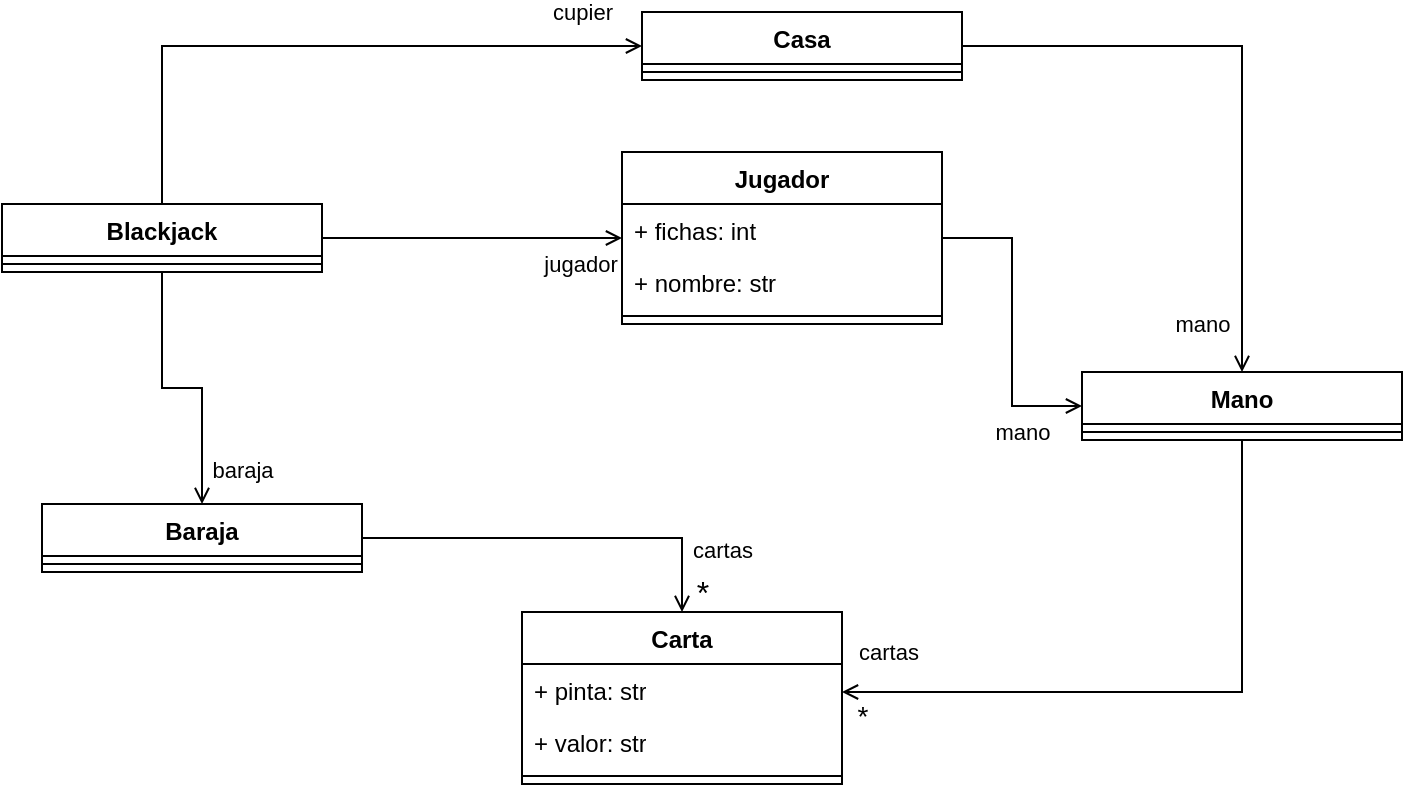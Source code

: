 <mxfile version="22.1.22" type="embed" pages="2">
  <diagram id="G9e4VyfhJ7oDufDzts8O" name="Modelo del mundo">
    <mxGraphModel dx="884" dy="763" grid="1" gridSize="10" guides="1" tooltips="1" connect="1" arrows="1" fold="1" page="1" pageScale="1" pageWidth="850" pageHeight="1100" math="0" shadow="0">
      <root>
        <mxCell id="0" />
        <mxCell id="1" parent="0" />
        <mxCell id="p_RQN7C77bRWD4TTh5ac-1" style="edgeStyle=orthogonalEdgeStyle;rounded=0;orthogonalLoop=1;jettySize=auto;html=1;endArrow=open;endFill=0;" parent="1" source="p_RQN7C77bRWD4TTh5ac-7" target="p_RQN7C77bRWD4TTh5ac-16" edge="1">
          <mxGeometry relative="1" as="geometry" />
        </mxCell>
        <mxCell id="p_RQN7C77bRWD4TTh5ac-2" value="jugador" style="edgeLabel;html=1;align=center;verticalAlign=middle;resizable=0;points=[];" parent="p_RQN7C77bRWD4TTh5ac-1" vertex="1" connectable="0">
          <mxGeometry x="0.717" y="-2" relative="1" as="geometry">
            <mxPoint y="11" as="offset" />
          </mxGeometry>
        </mxCell>
        <mxCell id="p_RQN7C77bRWD4TTh5ac-3" style="edgeStyle=orthogonalEdgeStyle;rounded=0;orthogonalLoop=1;jettySize=auto;html=1;entryX=0;entryY=0.5;entryDx=0;entryDy=0;endArrow=open;endFill=0;" parent="1" source="p_RQN7C77bRWD4TTh5ac-7" target="p_RQN7C77bRWD4TTh5ac-31" edge="1">
          <mxGeometry relative="1" as="geometry">
            <Array as="points">
              <mxPoint x="150" y="497" />
            </Array>
          </mxGeometry>
        </mxCell>
        <mxCell id="p_RQN7C77bRWD4TTh5ac-4" value="cupier" style="edgeLabel;html=1;align=center;verticalAlign=middle;resizable=0;points=[];" parent="p_RQN7C77bRWD4TTh5ac-3" vertex="1" connectable="0">
          <mxGeometry x="0.817" y="-1" relative="1" as="geometry">
            <mxPoint x="-1" y="-18" as="offset" />
          </mxGeometry>
        </mxCell>
        <mxCell id="p_RQN7C77bRWD4TTh5ac-5" style="edgeStyle=orthogonalEdgeStyle;rounded=0;orthogonalLoop=1;jettySize=auto;html=1;endArrow=open;endFill=0;" parent="1" source="p_RQN7C77bRWD4TTh5ac-7" target="p_RQN7C77bRWD4TTh5ac-12" edge="1">
          <mxGeometry relative="1" as="geometry" />
        </mxCell>
        <mxCell id="p_RQN7C77bRWD4TTh5ac-6" value="baraja" style="edgeLabel;html=1;align=center;verticalAlign=middle;resizable=0;points=[];" parent="p_RQN7C77bRWD4TTh5ac-5" vertex="1" connectable="0">
          <mxGeometry x="0.75" y="1" relative="1" as="geometry">
            <mxPoint x="19" as="offset" />
          </mxGeometry>
        </mxCell>
        <mxCell id="p_RQN7C77bRWD4TTh5ac-7" value="Blackjack" style="swimlane;fontStyle=1;align=center;verticalAlign=top;childLayout=stackLayout;horizontal=1;startSize=26;horizontalStack=0;resizeParent=1;resizeParentMax=0;resizeLast=0;collapsible=1;marginBottom=0;whiteSpace=wrap;html=1;" parent="1" vertex="1">
          <mxGeometry x="70" y="576" width="160" height="34" as="geometry" />
        </mxCell>
        <mxCell id="p_RQN7C77bRWD4TTh5ac-8" value="" style="line;strokeWidth=1;fillColor=none;align=left;verticalAlign=middle;spacingTop=-1;spacingLeft=3;spacingRight=3;rotatable=0;labelPosition=right;points=[];portConstraint=eastwest;strokeColor=inherit;" parent="p_RQN7C77bRWD4TTh5ac-7" vertex="1">
          <mxGeometry y="26" width="160" height="8" as="geometry" />
        </mxCell>
        <mxCell id="p_RQN7C77bRWD4TTh5ac-9" style="edgeStyle=orthogonalEdgeStyle;rounded=0;orthogonalLoop=1;jettySize=auto;html=1;endArrow=open;endFill=0;" parent="1" source="p_RQN7C77bRWD4TTh5ac-12" target="p_RQN7C77bRWD4TTh5ac-20" edge="1">
          <mxGeometry relative="1" as="geometry" />
        </mxCell>
        <mxCell id="p_RQN7C77bRWD4TTh5ac-10" value="*" style="edgeLabel;html=1;align=center;verticalAlign=middle;resizable=0;points=[];fontSize=16;" parent="p_RQN7C77bRWD4TTh5ac-9" vertex="1" connectable="0">
          <mxGeometry x="0.706" y="1" relative="1" as="geometry">
            <mxPoint x="9" y="19" as="offset" />
          </mxGeometry>
        </mxCell>
        <mxCell id="p_RQN7C77bRWD4TTh5ac-11" value="cartas" style="edgeLabel;html=1;align=center;verticalAlign=middle;resizable=0;points=[];" parent="p_RQN7C77bRWD4TTh5ac-9" vertex="1" connectable="0">
          <mxGeometry x="0.685" relative="1" as="geometry">
            <mxPoint x="20" as="offset" />
          </mxGeometry>
        </mxCell>
        <mxCell id="p_RQN7C77bRWD4TTh5ac-12" value="Baraja" style="swimlane;fontStyle=1;align=center;verticalAlign=top;childLayout=stackLayout;horizontal=1;startSize=26;horizontalStack=0;resizeParent=1;resizeParentMax=0;resizeLast=0;collapsible=1;marginBottom=0;whiteSpace=wrap;html=1;" parent="1" vertex="1">
          <mxGeometry x="90" y="726" width="160" height="34" as="geometry" />
        </mxCell>
        <mxCell id="p_RQN7C77bRWD4TTh5ac-13" value="" style="line;strokeWidth=1;fillColor=none;align=left;verticalAlign=middle;spacingTop=-1;spacingLeft=3;spacingRight=3;rotatable=0;labelPosition=right;points=[];portConstraint=eastwest;strokeColor=inherit;" parent="p_RQN7C77bRWD4TTh5ac-12" vertex="1">
          <mxGeometry y="26" width="160" height="8" as="geometry" />
        </mxCell>
        <mxCell id="p_RQN7C77bRWD4TTh5ac-14" style="edgeStyle=orthogonalEdgeStyle;rounded=0;orthogonalLoop=1;jettySize=auto;html=1;entryX=0;entryY=0.5;entryDx=0;entryDy=0;endArrow=open;endFill=0;" parent="1" source="p_RQN7C77bRWD4TTh5ac-16" target="p_RQN7C77bRWD4TTh5ac-27" edge="1">
          <mxGeometry relative="1" as="geometry" />
        </mxCell>
        <mxCell id="p_RQN7C77bRWD4TTh5ac-15" value="mano" style="edgeLabel;html=1;align=center;verticalAlign=middle;resizable=0;points=[];" parent="p_RQN7C77bRWD4TTh5ac-14" vertex="1" connectable="0">
          <mxGeometry x="0.608" relative="1" as="geometry">
            <mxPoint y="13" as="offset" />
          </mxGeometry>
        </mxCell>
        <mxCell id="p_RQN7C77bRWD4TTh5ac-16" value="Jugador" style="swimlane;fontStyle=1;align=center;verticalAlign=top;childLayout=stackLayout;horizontal=1;startSize=26;horizontalStack=0;resizeParent=1;resizeParentMax=0;resizeLast=0;collapsible=1;marginBottom=0;whiteSpace=wrap;html=1;" parent="1" vertex="1">
          <mxGeometry x="380" y="550" width="160" height="86" as="geometry" />
        </mxCell>
        <mxCell id="p_RQN7C77bRWD4TTh5ac-17" value="+ fichas: int" style="text;strokeColor=none;fillColor=none;align=left;verticalAlign=top;spacingLeft=4;spacingRight=4;overflow=hidden;rotatable=0;points=[[0,0.5],[1,0.5]];portConstraint=eastwest;whiteSpace=wrap;html=1;" parent="p_RQN7C77bRWD4TTh5ac-16" vertex="1">
          <mxGeometry y="26" width="160" height="26" as="geometry" />
        </mxCell>
        <mxCell id="p_RQN7C77bRWD4TTh5ac-18" value="+ nombre: str" style="text;strokeColor=none;fillColor=none;align=left;verticalAlign=top;spacingLeft=4;spacingRight=4;overflow=hidden;rotatable=0;points=[[0,0.5],[1,0.5]];portConstraint=eastwest;whiteSpace=wrap;html=1;" parent="p_RQN7C77bRWD4TTh5ac-16" vertex="1">
          <mxGeometry y="52" width="160" height="26" as="geometry" />
        </mxCell>
        <mxCell id="p_RQN7C77bRWD4TTh5ac-19" value="" style="line;strokeWidth=1;fillColor=none;align=left;verticalAlign=middle;spacingTop=-1;spacingLeft=3;spacingRight=3;rotatable=0;labelPosition=right;points=[];portConstraint=eastwest;strokeColor=inherit;" parent="p_RQN7C77bRWD4TTh5ac-16" vertex="1">
          <mxGeometry y="78" width="160" height="8" as="geometry" />
        </mxCell>
        <mxCell id="p_RQN7C77bRWD4TTh5ac-20" value="Carta" style="swimlane;fontStyle=1;align=center;verticalAlign=top;childLayout=stackLayout;horizontal=1;startSize=26;horizontalStack=0;resizeParent=1;resizeParentMax=0;resizeLast=0;collapsible=1;marginBottom=0;whiteSpace=wrap;html=1;" parent="1" vertex="1">
          <mxGeometry x="330" y="780" width="160" height="86" as="geometry" />
        </mxCell>
        <mxCell id="p_RQN7C77bRWD4TTh5ac-21" value="+ pinta: str" style="text;strokeColor=none;fillColor=none;align=left;verticalAlign=top;spacingLeft=4;spacingRight=4;overflow=hidden;rotatable=0;points=[[0,0.5],[1,0.5]];portConstraint=eastwest;whiteSpace=wrap;html=1;" parent="p_RQN7C77bRWD4TTh5ac-20" vertex="1">
          <mxGeometry y="26" width="160" height="26" as="geometry" />
        </mxCell>
        <mxCell id="p_RQN7C77bRWD4TTh5ac-22" value="+ valor: str" style="text;strokeColor=none;fillColor=none;align=left;verticalAlign=top;spacingLeft=4;spacingRight=4;overflow=hidden;rotatable=0;points=[[0,0.5],[1,0.5]];portConstraint=eastwest;whiteSpace=wrap;html=1;" parent="p_RQN7C77bRWD4TTh5ac-20" vertex="1">
          <mxGeometry y="52" width="160" height="26" as="geometry" />
        </mxCell>
        <mxCell id="p_RQN7C77bRWD4TTh5ac-23" value="" style="line;strokeWidth=1;fillColor=none;align=left;verticalAlign=middle;spacingTop=-1;spacingLeft=3;spacingRight=3;rotatable=0;labelPosition=right;points=[];portConstraint=eastwest;strokeColor=inherit;" parent="p_RQN7C77bRWD4TTh5ac-20" vertex="1">
          <mxGeometry y="78" width="160" height="8" as="geometry" />
        </mxCell>
        <mxCell id="p_RQN7C77bRWD4TTh5ac-24" style="edgeStyle=orthogonalEdgeStyle;rounded=0;orthogonalLoop=1;jettySize=auto;html=1;endArrow=open;endFill=0;" parent="1" source="p_RQN7C77bRWD4TTh5ac-27" target="p_RQN7C77bRWD4TTh5ac-20" edge="1">
          <mxGeometry relative="1" as="geometry">
            <Array as="points">
              <mxPoint x="690" y="820" />
            </Array>
          </mxGeometry>
        </mxCell>
        <mxCell id="p_RQN7C77bRWD4TTh5ac-25" value="*" style="edgeLabel;html=1;align=center;verticalAlign=middle;resizable=0;points=[];fontSize=14;" parent="p_RQN7C77bRWD4TTh5ac-24" vertex="1" connectable="0">
          <mxGeometry x="0.878" y="1" relative="1" as="geometry">
            <mxPoint x="-10" y="11" as="offset" />
          </mxGeometry>
        </mxCell>
        <mxCell id="p_RQN7C77bRWD4TTh5ac-26" value="cartas" style="edgeLabel;html=1;align=center;verticalAlign=middle;resizable=0;points=[];" parent="p_RQN7C77bRWD4TTh5ac-24" vertex="1" connectable="0">
          <mxGeometry x="0.86" y="-1" relative="1" as="geometry">
            <mxPoint y="-19" as="offset" />
          </mxGeometry>
        </mxCell>
        <mxCell id="p_RQN7C77bRWD4TTh5ac-27" value="Mano" style="swimlane;fontStyle=1;align=center;verticalAlign=top;childLayout=stackLayout;horizontal=1;startSize=26;horizontalStack=0;resizeParent=1;resizeParentMax=0;resizeLast=0;collapsible=1;marginBottom=0;whiteSpace=wrap;html=1;" parent="1" vertex="1">
          <mxGeometry x="610" y="660" width="160" height="34" as="geometry" />
        </mxCell>
        <mxCell id="p_RQN7C77bRWD4TTh5ac-28" value="" style="line;strokeWidth=1;fillColor=none;align=left;verticalAlign=middle;spacingTop=-1;spacingLeft=3;spacingRight=3;rotatable=0;labelPosition=right;points=[];portConstraint=eastwest;strokeColor=inherit;" parent="p_RQN7C77bRWD4TTh5ac-27" vertex="1">
          <mxGeometry y="26" width="160" height="8" as="geometry" />
        </mxCell>
        <mxCell id="p_RQN7C77bRWD4TTh5ac-29" style="edgeStyle=orthogonalEdgeStyle;rounded=0;orthogonalLoop=1;jettySize=auto;html=1;entryX=0.5;entryY=0;entryDx=0;entryDy=0;endArrow=open;endFill=0;" parent="1" source="p_RQN7C77bRWD4TTh5ac-31" target="p_RQN7C77bRWD4TTh5ac-27" edge="1">
          <mxGeometry relative="1" as="geometry" />
        </mxCell>
        <mxCell id="p_RQN7C77bRWD4TTh5ac-30" value="mano" style="edgeLabel;html=1;align=center;verticalAlign=middle;resizable=0;points=[];" parent="p_RQN7C77bRWD4TTh5ac-29" vertex="1" connectable="0">
          <mxGeometry x="0.868" y="2" relative="1" as="geometry">
            <mxPoint x="-22" y="-4" as="offset" />
          </mxGeometry>
        </mxCell>
        <mxCell id="p_RQN7C77bRWD4TTh5ac-31" value="Casa" style="swimlane;fontStyle=1;align=center;verticalAlign=top;childLayout=stackLayout;horizontal=1;startSize=26;horizontalStack=0;resizeParent=1;resizeParentMax=0;resizeLast=0;collapsible=1;marginBottom=0;whiteSpace=wrap;html=1;" parent="1" vertex="1">
          <mxGeometry x="390" y="480" width="160" height="34" as="geometry" />
        </mxCell>
        <mxCell id="p_RQN7C77bRWD4TTh5ac-32" value="" style="line;strokeWidth=1;fillColor=none;align=left;verticalAlign=middle;spacingTop=-1;spacingLeft=3;spacingRight=3;rotatable=0;labelPosition=right;points=[];portConstraint=eastwest;strokeColor=inherit;" parent="p_RQN7C77bRWD4TTh5ac-31" vertex="1">
          <mxGeometry y="26" width="160" height="8" as="geometry" />
        </mxCell>
      </root>
    </mxGraphModel>
  </diagram>
  <diagram name="Modelo diseño v1" id="NnsbypqBzd6G9GlHqCZR">
    <mxGraphModel dx="1296" dy="349" grid="1" gridSize="10" guides="1" tooltips="1" connect="1" arrows="1" fold="1" page="1" pageScale="1" pageWidth="827" pageHeight="1169" math="0" shadow="0">
      <root>
        <mxCell id="0" />
        <mxCell id="1" parent="0" />
        <mxCell id="jDnyElf0SaKLWcMf6ee6-27" style="edgeStyle=orthogonalEdgeStyle;rounded=0;orthogonalLoop=1;jettySize=auto;html=1;endArrow=open;endFill=0;" parent="1" source="jDnyElf0SaKLWcMf6ee6-1" target="jDnyElf0SaKLWcMf6ee6-9" edge="1">
          <mxGeometry relative="1" as="geometry" />
        </mxCell>
        <mxCell id="jDnyElf0SaKLWcMf6ee6-42" value="jugador" style="edgeLabel;html=1;align=center;verticalAlign=middle;resizable=0;points=[];" parent="jDnyElf0SaKLWcMf6ee6-27" vertex="1" connectable="0">
          <mxGeometry x="0.717" y="-2" relative="1" as="geometry">
            <mxPoint x="-13" y="6" as="offset" />
          </mxGeometry>
        </mxCell>
        <mxCell id="jDnyElf0SaKLWcMf6ee6-29" style="edgeStyle=orthogonalEdgeStyle;rounded=0;orthogonalLoop=1;jettySize=auto;html=1;endArrow=open;endFill=0;" parent="1" source="jDnyElf0SaKLWcMf6ee6-1" target="jDnyElf0SaKLWcMf6ee6-21" edge="1">
          <mxGeometry relative="1" as="geometry">
            <Array as="points">
              <mxPoint x="130" y="600" />
            </Array>
          </mxGeometry>
        </mxCell>
        <mxCell id="jDnyElf0SaKLWcMf6ee6-43" value="cupier" style="edgeLabel;html=1;align=center;verticalAlign=middle;resizable=0;points=[];" parent="jDnyElf0SaKLWcMf6ee6-29" vertex="1" connectable="0">
          <mxGeometry x="0.817" y="-1" relative="1" as="geometry">
            <mxPoint x="-1" y="-18" as="offset" />
          </mxGeometry>
        </mxCell>
        <mxCell id="jDnyElf0SaKLWcMf6ee6-30" style="edgeStyle=orthogonalEdgeStyle;rounded=0;orthogonalLoop=1;jettySize=auto;html=1;endArrow=open;endFill=0;" parent="1" source="jDnyElf0SaKLWcMf6ee6-1" target="jDnyElf0SaKLWcMf6ee6-5" edge="1">
          <mxGeometry relative="1" as="geometry" />
        </mxCell>
        <mxCell id="jDnyElf0SaKLWcMf6ee6-44" value="baraja" style="edgeLabel;html=1;align=center;verticalAlign=middle;resizable=0;points=[];" parent="jDnyElf0SaKLWcMf6ee6-30" vertex="1" connectable="0">
          <mxGeometry x="0.75" y="1" relative="1" as="geometry">
            <mxPoint x="19" as="offset" />
          </mxGeometry>
        </mxCell>
        <mxCell id="jDnyElf0SaKLWcMf6ee6-1" value="Blackjack" style="swimlane;fontStyle=1;align=center;verticalAlign=top;childLayout=stackLayout;horizontal=1;startSize=26;horizontalStack=0;resizeParent=1;resizeParentMax=0;resizeLast=0;collapsible=1;marginBottom=0;whiteSpace=wrap;html=1;" parent="1" vertex="1">
          <mxGeometry x="-10" y="684" width="230" height="294" as="geometry" />
        </mxCell>
        <mxCell id="fCPlDquu8L_ikDplntqM-3" value="+ apuesta_actual: int = 0" style="text;strokeColor=none;fillColor=none;align=left;verticalAlign=top;spacingLeft=4;spacingRight=4;overflow=hidden;rotatable=0;points=[[0,0.5],[1,0.5]];portConstraint=eastwest;whiteSpace=wrap;html=1;" vertex="1" parent="jDnyElf0SaKLWcMf6ee6-1">
          <mxGeometry y="26" width="230" height="26" as="geometry" />
        </mxCell>
        <mxCell id="jDnyElf0SaKLWcMf6ee6-3" value="" style="line;strokeWidth=1;fillColor=none;align=left;verticalAlign=middle;spacingTop=-1;spacingLeft=3;spacingRight=3;rotatable=0;labelPosition=right;points=[];portConstraint=eastwest;strokeColor=inherit;" parent="jDnyElf0SaKLWcMf6ee6-1" vertex="1">
          <mxGeometry y="52" width="230" height="8" as="geometry" />
        </mxCell>
        <mxCell id="fWEOyF3kGIF2MqTmfzJa-1" value="+ registrar_jugador(nombre: str)" style="text;strokeColor=none;fillColor=none;align=left;verticalAlign=top;spacingLeft=4;spacingRight=4;overflow=hidden;rotatable=0;points=[[0,0.5],[1,0.5]];portConstraint=eastwest;whiteSpace=wrap;html=1;" parent="jDnyElf0SaKLWcMf6ee6-1" vertex="1">
          <mxGeometry y="60" width="230" height="26" as="geometry" />
        </mxCell>
        <mxCell id="fWEOyF3kGIF2MqTmfzJa-3" value="+ iniciar_juego(apuesta: int)" style="text;strokeColor=none;fillColor=none;align=left;verticalAlign=top;spacingLeft=4;spacingRight=4;overflow=hidden;rotatable=0;points=[[0,0.5],[1,0.5]];portConstraint=eastwest;whiteSpace=wrap;html=1;" parent="jDnyElf0SaKLWcMf6ee6-1" vertex="1">
          <mxGeometry y="86" width="230" height="26" as="geometry" />
        </mxCell>
        <mxCell id="fWEOyF3kGIF2MqTmfzJa-10" value="+ repartir_carta_a_jugador()" style="text;strokeColor=none;fillColor=none;align=left;verticalAlign=top;spacingLeft=4;spacingRight=4;overflow=hidden;rotatable=0;points=[[0,0.5],[1,0.5]];portConstraint=eastwest;whiteSpace=wrap;html=1;" parent="jDnyElf0SaKLWcMf6ee6-1" vertex="1">
          <mxGeometry y="112" width="230" height="26" as="geometry" />
        </mxCell>
        <mxCell id="fWEOyF3kGIF2MqTmfzJa-14" value="+ destapar_mano_de_la_casa()" style="text;strokeColor=none;fillColor=none;align=left;verticalAlign=top;spacingLeft=4;spacingRight=4;overflow=hidden;rotatable=0;points=[[0,0.5],[1,0.5]];portConstraint=eastwest;whiteSpace=wrap;html=1;" parent="jDnyElf0SaKLWcMf6ee6-1" vertex="1">
          <mxGeometry y="138" width="230" height="26" as="geometry" />
        </mxCell>
        <mxCell id="fWEOyF3kGIF2MqTmfzJa-16" value="+ casa_puede_pedir() -&amp;gt; bool" style="text;strokeColor=none;fillColor=none;align=left;verticalAlign=top;spacingLeft=4;spacingRight=4;overflow=hidden;rotatable=0;points=[[0,0.5],[1,0.5]];portConstraint=eastwest;whiteSpace=wrap;html=1;" parent="jDnyElf0SaKLWcMf6ee6-1" vertex="1">
          <mxGeometry y="164" width="230" height="26" as="geometry" />
        </mxCell>
        <mxCell id="fWEOyF3kGIF2MqTmfzJa-18" value="+ finalizar_juego() -&amp;gt; str" style="text;strokeColor=none;fillColor=none;align=left;verticalAlign=top;spacingLeft=4;spacingRight=4;overflow=hidden;rotatable=0;points=[[0,0.5],[1,0.5]];portConstraint=eastwest;whiteSpace=wrap;html=1;" parent="jDnyElf0SaKLWcMf6ee6-1" vertex="1">
          <mxGeometry y="190" width="230" height="26" as="geometry" />
        </mxCell>
        <mxCell id="fWEOyF3kGIF2MqTmfzJa-19" value="+ jugador_gano() -&amp;gt; bool" style="text;strokeColor=none;fillColor=none;align=left;verticalAlign=top;spacingLeft=4;spacingRight=4;overflow=hidden;rotatable=0;points=[[0,0.5],[1,0.5]];portConstraint=eastwest;whiteSpace=wrap;html=1;" parent="jDnyElf0SaKLWcMf6ee6-1" vertex="1">
          <mxGeometry y="216" width="230" height="26" as="geometry" />
        </mxCell>
        <mxCell id="fWEOyF3kGIF2MqTmfzJa-21" value="+ casa_gano() -&amp;gt; bool" style="text;strokeColor=none;fillColor=none;align=left;verticalAlign=top;spacingLeft=4;spacingRight=4;overflow=hidden;rotatable=0;points=[[0,0.5],[1,0.5]];portConstraint=eastwest;whiteSpace=wrap;html=1;" parent="jDnyElf0SaKLWcMf6ee6-1" vertex="1">
          <mxGeometry y="242" width="230" height="26" as="geometry" />
        </mxCell>
        <mxCell id="fWEOyF3kGIF2MqTmfzJa-22" value="+ hay_empate() -&amp;gt; bool" style="text;strokeColor=none;fillColor=none;align=left;verticalAlign=top;spacingLeft=4;spacingRight=4;overflow=hidden;rotatable=0;points=[[0,0.5],[1,0.5]];portConstraint=eastwest;whiteSpace=wrap;html=1;" parent="jDnyElf0SaKLWcMf6ee6-1" vertex="1">
          <mxGeometry y="268" width="230" height="26" as="geometry" />
        </mxCell>
        <mxCell id="jDnyElf0SaKLWcMf6ee6-34" style="edgeStyle=orthogonalEdgeStyle;rounded=0;orthogonalLoop=1;jettySize=auto;html=1;endArrow=open;endFill=0;" parent="1" source="jDnyElf0SaKLWcMf6ee6-5" target="jDnyElf0SaKLWcMf6ee6-13" edge="1">
          <mxGeometry relative="1" as="geometry" />
        </mxCell>
        <mxCell id="jDnyElf0SaKLWcMf6ee6-35" value="*" style="edgeLabel;html=1;align=center;verticalAlign=middle;resizable=0;points=[];fontSize=16;" parent="jDnyElf0SaKLWcMf6ee6-34" vertex="1" connectable="0">
          <mxGeometry x="0.706" y="1" relative="1" as="geometry">
            <mxPoint x="9" y="19" as="offset" />
          </mxGeometry>
        </mxCell>
        <mxCell id="jDnyElf0SaKLWcMf6ee6-41" value="cartas" style="edgeLabel;html=1;align=center;verticalAlign=middle;resizable=0;points=[];" parent="jDnyElf0SaKLWcMf6ee6-34" vertex="1" connectable="0">
          <mxGeometry x="0.685" relative="1" as="geometry">
            <mxPoint x="11" y="-13" as="offset" />
          </mxGeometry>
        </mxCell>
        <mxCell id="jDnyElf0SaKLWcMf6ee6-5" value="Baraja" style="swimlane;fontStyle=1;align=center;verticalAlign=top;childLayout=stackLayout;horizontal=1;startSize=26;horizontalStack=0;resizeParent=1;resizeParentMax=0;resizeLast=0;collapsible=1;marginBottom=0;whiteSpace=wrap;html=1;" parent="1" vertex="1">
          <mxGeometry x="-50" y="1030" width="270" height="138" as="geometry" />
        </mxCell>
        <mxCell id="jDnyElf0SaKLWcMf6ee6-7" value="" style="line;strokeWidth=1;fillColor=none;align=left;verticalAlign=middle;spacingTop=-1;spacingLeft=3;spacingRight=3;rotatable=0;labelPosition=right;points=[];portConstraint=eastwest;strokeColor=inherit;" parent="jDnyElf0SaKLWcMf6ee6-5" vertex="1">
          <mxGeometry y="26" width="270" height="8" as="geometry" />
        </mxCell>
        <mxCell id="4r89tA1VKXkPm__CL5of-9" value="+ __init__()" style="text;strokeColor=none;fillColor=none;align=left;verticalAlign=top;spacingLeft=4;spacingRight=4;overflow=hidden;rotatable=0;points=[[0,0.5],[1,0.5]];portConstraint=eastwest;whiteSpace=wrap;html=1;" parent="jDnyElf0SaKLWcMf6ee6-5" vertex="1">
          <mxGeometry y="34" width="270" height="26" as="geometry" />
        </mxCell>
        <mxCell id="4r89tA1VKXkPm__CL5of-7" value="+ reiniciar()" style="text;strokeColor=none;fillColor=none;align=left;verticalAlign=top;spacingLeft=4;spacingRight=4;overflow=hidden;rotatable=0;points=[[0,0.5],[1,0.5]];portConstraint=eastwest;whiteSpace=wrap;html=1;" parent="jDnyElf0SaKLWcMf6ee6-5" vertex="1">
          <mxGeometry y="60" width="270" height="26" as="geometry" />
        </mxCell>
        <mxCell id="fWEOyF3kGIF2MqTmfzJa-4" value="+ revolver()" style="text;strokeColor=none;fillColor=none;align=left;verticalAlign=top;spacingLeft=4;spacingRight=4;overflow=hidden;rotatable=0;points=[[0,0.5],[1,0.5]];portConstraint=eastwest;whiteSpace=wrap;html=1;" parent="jDnyElf0SaKLWcMf6ee6-5" vertex="1">
          <mxGeometry y="86" width="270" height="26" as="geometry" />
        </mxCell>
        <mxCell id="fWEOyF3kGIF2MqTmfzJa-5" value="+ repartir_carta(oculta: bool) -&amp;gt; Carta | None" style="text;strokeColor=none;fillColor=none;align=left;verticalAlign=top;spacingLeft=4;spacingRight=4;overflow=hidden;rotatable=0;points=[[0,0.5],[1,0.5]];portConstraint=eastwest;whiteSpace=wrap;html=1;" parent="jDnyElf0SaKLWcMf6ee6-5" vertex="1">
          <mxGeometry y="112" width="270" height="26" as="geometry" />
        </mxCell>
        <mxCell id="jDnyElf0SaKLWcMf6ee6-32" style="edgeStyle=orthogonalEdgeStyle;rounded=0;orthogonalLoop=1;jettySize=auto;html=1;entryX=0;entryY=0.5;entryDx=0;entryDy=0;endArrow=open;endFill=0;" parent="1" source="jDnyElf0SaKLWcMf6ee6-9" target="jDnyElf0SaKLWcMf6ee6-17" edge="1">
          <mxGeometry relative="1" as="geometry" />
        </mxCell>
        <mxCell id="jDnyElf0SaKLWcMf6ee6-38" value="mano" style="edgeLabel;html=1;align=center;verticalAlign=middle;resizable=0;points=[];" parent="jDnyElf0SaKLWcMf6ee6-32" vertex="1" connectable="0">
          <mxGeometry x="0.608" relative="1" as="geometry">
            <mxPoint y="13" as="offset" />
          </mxGeometry>
        </mxCell>
        <mxCell id="jDnyElf0SaKLWcMf6ee6-9" value="Jugador" style="swimlane;fontStyle=1;align=center;verticalAlign=top;childLayout=stackLayout;horizontal=1;startSize=26;horizontalStack=0;resizeParent=1;resizeParentMax=0;resizeLast=0;collapsible=1;marginBottom=0;whiteSpace=wrap;html=1;" parent="1" vertex="1">
          <mxGeometry x="320" y="710" width="280" height="216" as="geometry" />
        </mxCell>
        <mxCell id="jDnyElf0SaKLWcMf6ee6-10" value="+ fichas: int" style="text;strokeColor=none;fillColor=none;align=left;verticalAlign=top;spacingLeft=4;spacingRight=4;overflow=hidden;rotatable=0;points=[[0,0.5],[1,0.5]];portConstraint=eastwest;whiteSpace=wrap;html=1;" parent="jDnyElf0SaKLWcMf6ee6-9" vertex="1">
          <mxGeometry y="26" width="280" height="26" as="geometry" />
        </mxCell>
        <mxCell id="jDnyElf0SaKLWcMf6ee6-25" value="+ nombre: str" style="text;strokeColor=none;fillColor=none;align=left;verticalAlign=top;spacingLeft=4;spacingRight=4;overflow=hidden;rotatable=0;points=[[0,0.5],[1,0.5]];portConstraint=eastwest;whiteSpace=wrap;html=1;" parent="jDnyElf0SaKLWcMf6ee6-9" vertex="1">
          <mxGeometry y="52" width="280" height="26" as="geometry" />
        </mxCell>
        <mxCell id="jDnyElf0SaKLWcMf6ee6-11" value="" style="line;strokeWidth=1;fillColor=none;align=left;verticalAlign=middle;spacingTop=-1;spacingLeft=3;spacingRight=3;rotatable=0;labelPosition=right;points=[];portConstraint=eastwest;strokeColor=inherit;" parent="jDnyElf0SaKLWcMf6ee6-9" vertex="1">
          <mxGeometry y="78" width="280" height="8" as="geometry" />
        </mxCell>
        <mxCell id="fWEOyF3kGIF2MqTmfzJa-2" value="+ __init__(nombre: str)" style="text;strokeColor=none;fillColor=none;align=left;verticalAlign=top;spacingLeft=4;spacingRight=4;overflow=hidden;rotatable=0;points=[[0,0.5],[1,0.5]];portConstraint=eastwest;whiteSpace=wrap;html=1;" parent="jDnyElf0SaKLWcMf6ee6-9" vertex="1">
          <mxGeometry y="86" width="280" height="26" as="geometry" />
        </mxCell>
        <mxCell id="fWEOyF3kGIF2MqTmfzJa-8" value="+ inicializar_mano(cartas: list[Carta])" style="text;strokeColor=none;fillColor=none;align=left;verticalAlign=top;spacingLeft=4;spacingRight=4;overflow=hidden;rotatable=0;points=[[0,0.5],[1,0.5]];portConstraint=eastwest;whiteSpace=wrap;html=1;" parent="jDnyElf0SaKLWcMf6ee6-9" vertex="1">
          <mxGeometry y="112" width="280" height="26" as="geometry" />
        </mxCell>
        <mxCell id="fWEOyF3kGIF2MqTmfzJa-11" value="+ recibir_carta(carta: Carta)" style="text;strokeColor=none;fillColor=none;align=left;verticalAlign=top;spacingLeft=4;spacingRight=4;overflow=hidden;rotatable=0;points=[[0,0.5],[1,0.5]];portConstraint=eastwest;whiteSpace=wrap;html=1;" parent="jDnyElf0SaKLWcMf6ee6-9" vertex="1">
          <mxGeometry y="138" width="280" height="26" as="geometry" />
        </mxCell>
        <mxCell id="fWEOyF3kGIF2MqTmfzJa-20" value="+ agregar_fichas(fichas: int)" style="text;strokeColor=none;fillColor=none;align=left;verticalAlign=top;spacingLeft=4;spacingRight=4;overflow=hidden;rotatable=0;points=[[0,0.5],[1,0.5]];portConstraint=eastwest;whiteSpace=wrap;html=1;" parent="jDnyElf0SaKLWcMf6ee6-9" vertex="1">
          <mxGeometry y="164" width="280" height="26" as="geometry" />
        </mxCell>
        <mxCell id="fWEOyF3kGIF2MqTmfzJa-23" value="+ tiene_fichas(apuesta: int) -&amp;gt; bool" style="text;strokeColor=none;fillColor=none;align=left;verticalAlign=top;spacingLeft=4;spacingRight=4;overflow=hidden;rotatable=0;points=[[0,0.5],[1,0.5]];portConstraint=eastwest;whiteSpace=wrap;html=1;" parent="jDnyElf0SaKLWcMf6ee6-9" vertex="1">
          <mxGeometry y="190" width="280" height="26" as="geometry" />
        </mxCell>
        <mxCell id="jDnyElf0SaKLWcMf6ee6-13" value="&amp;lt;&amp;lt;dataclass&amp;gt;&amp;gt;&lt;br&gt;Carta" style="swimlane;fontStyle=1;align=center;verticalAlign=top;childLayout=stackLayout;horizontal=1;startSize=40;horizontalStack=0;resizeParent=1;resizeParentMax=0;resizeLast=0;collapsible=1;marginBottom=0;whiteSpace=wrap;html=1;" parent="1" vertex="1">
          <mxGeometry x="375" y="1040" width="160" height="282" as="geometry" />
        </mxCell>
        <mxCell id="4r89tA1VKXkPm__CL5of-5" value="+ VALORES: list[str]" style="text;strokeColor=none;fillColor=none;align=left;verticalAlign=top;spacingLeft=4;spacingRight=4;overflow=hidden;rotatable=0;points=[[0,0.5],[1,0.5]];portConstraint=eastwest;whiteSpace=wrap;html=1;fontStyle=4" parent="jDnyElf0SaKLWcMf6ee6-13" vertex="1">
          <mxGeometry y="40" width="160" height="26" as="geometry" />
        </mxCell>
        <mxCell id="4r89tA1VKXkPm__CL5of-6" value="+ PINTAS: list[str]" style="text;strokeColor=none;fillColor=none;align=left;verticalAlign=top;spacingLeft=4;spacingRight=4;overflow=hidden;rotatable=0;points=[[0,0.5],[1,0.5]];portConstraint=eastwest;whiteSpace=wrap;html=1;fontStyle=4" parent="jDnyElf0SaKLWcMf6ee6-13" vertex="1">
          <mxGeometry y="66" width="160" height="26" as="geometry" />
        </mxCell>
        <mxCell id="jDnyElf0SaKLWcMf6ee6-14" value="+ pinta: str" style="text;strokeColor=none;fillColor=none;align=left;verticalAlign=top;spacingLeft=4;spacingRight=4;overflow=hidden;rotatable=0;points=[[0,0.5],[1,0.5]];portConstraint=eastwest;whiteSpace=wrap;html=1;" parent="jDnyElf0SaKLWcMf6ee6-13" vertex="1">
          <mxGeometry y="92" width="160" height="26" as="geometry" />
        </mxCell>
        <mxCell id="jDnyElf0SaKLWcMf6ee6-26" value="+ valor: str" style="text;strokeColor=none;fillColor=none;align=left;verticalAlign=top;spacingLeft=4;spacingRight=4;overflow=hidden;rotatable=0;points=[[0,0.5],[1,0.5]];portConstraint=eastwest;whiteSpace=wrap;html=1;" parent="jDnyElf0SaKLWcMf6ee6-13" vertex="1">
          <mxGeometry y="118" width="160" height="26" as="geometry" />
        </mxCell>
        <mxCell id="4r89tA1VKXkPm__CL5of-1" value="+ oculta: bool = False" style="text;strokeColor=none;fillColor=none;align=left;verticalAlign=top;spacingLeft=4;spacingRight=4;overflow=hidden;rotatable=0;points=[[0,0.5],[1,0.5]];portConstraint=eastwest;whiteSpace=wrap;html=1;" parent="jDnyElf0SaKLWcMf6ee6-13" vertex="1">
          <mxGeometry y="144" width="160" height="26" as="geometry" />
        </mxCell>
        <mxCell id="jDnyElf0SaKLWcMf6ee6-15" value="" style="line;strokeWidth=1;fillColor=none;align=left;verticalAlign=middle;spacingTop=-1;spacingLeft=3;spacingRight=3;rotatable=0;labelPosition=right;points=[];portConstraint=eastwest;strokeColor=inherit;" parent="jDnyElf0SaKLWcMf6ee6-13" vertex="1">
          <mxGeometry y="170" width="160" height="8" as="geometry" />
        </mxCell>
        <mxCell id="4r89tA1VKXkPm__CL5of-2" value="+ ocultar()" style="text;strokeColor=none;fillColor=none;align=left;verticalAlign=top;spacingLeft=4;spacingRight=4;overflow=hidden;rotatable=0;points=[[0,0.5],[1,0.5]];portConstraint=eastwest;whiteSpace=wrap;html=1;" parent="jDnyElf0SaKLWcMf6ee6-13" vertex="1">
          <mxGeometry y="178" width="160" height="26" as="geometry" />
        </mxCell>
        <mxCell id="4r89tA1VKXkPm__CL5of-4" value="+ destapar()" style="text;strokeColor=none;fillColor=none;align=left;verticalAlign=top;spacingLeft=4;spacingRight=4;overflow=hidden;rotatable=0;points=[[0,0.5],[1,0.5]];portConstraint=eastwest;whiteSpace=wrap;html=1;" parent="jDnyElf0SaKLWcMf6ee6-13" vertex="1">
          <mxGeometry y="204" width="160" height="26" as="geometry" />
        </mxCell>
        <mxCell id="4r89tA1VKXkPm__CL5of-3" value="+ calcular_valor() -&amp;gt; int" style="text;strokeColor=none;fillColor=none;align=left;verticalAlign=top;spacingLeft=4;spacingRight=4;overflow=hidden;rotatable=0;points=[[0,0.5],[1,0.5]];portConstraint=eastwest;whiteSpace=wrap;html=1;" parent="jDnyElf0SaKLWcMf6ee6-13" vertex="1">
          <mxGeometry y="230" width="160" height="26" as="geometry" />
        </mxCell>
        <mxCell id="fCPlDquu8L_ikDplntqM-1" value="+ __str__() -&amp;gt; str" style="text;strokeColor=none;fillColor=none;align=left;verticalAlign=top;spacingLeft=4;spacingRight=4;overflow=hidden;rotatable=0;points=[[0,0.5],[1,0.5]];portConstraint=eastwest;whiteSpace=wrap;html=1;" vertex="1" parent="jDnyElf0SaKLWcMf6ee6-13">
          <mxGeometry y="256" width="160" height="26" as="geometry" />
        </mxCell>
        <mxCell id="jDnyElf0SaKLWcMf6ee6-33" style="edgeStyle=orthogonalEdgeStyle;rounded=0;orthogonalLoop=1;jettySize=auto;html=1;endArrow=open;endFill=0;" parent="1" source="jDnyElf0SaKLWcMf6ee6-17" target="jDnyElf0SaKLWcMf6ee6-13" edge="1">
          <mxGeometry relative="1" as="geometry">
            <Array as="points">
              <mxPoint x="820" y="1160" />
            </Array>
          </mxGeometry>
        </mxCell>
        <mxCell id="jDnyElf0SaKLWcMf6ee6-36" value="*" style="edgeLabel;html=1;align=center;verticalAlign=middle;resizable=0;points=[];fontSize=14;" parent="jDnyElf0SaKLWcMf6ee6-33" vertex="1" connectable="0">
          <mxGeometry x="0.878" y="1" relative="1" as="geometry">
            <mxPoint x="-10" y="11" as="offset" />
          </mxGeometry>
        </mxCell>
        <mxCell id="jDnyElf0SaKLWcMf6ee6-40" value="cartas" style="edgeLabel;html=1;align=center;verticalAlign=middle;resizable=0;points=[];" parent="jDnyElf0SaKLWcMf6ee6-33" vertex="1" connectable="0">
          <mxGeometry x="0.86" y="-1" relative="1" as="geometry">
            <mxPoint y="-19" as="offset" />
          </mxGeometry>
        </mxCell>
        <mxCell id="jDnyElf0SaKLWcMf6ee6-17" value="Mano" style="swimlane;fontStyle=1;align=center;verticalAlign=top;childLayout=stackLayout;horizontal=1;startSize=26;horizontalStack=0;resizeParent=1;resizeParentMax=0;resizeLast=0;collapsible=1;marginBottom=0;whiteSpace=wrap;html=1;" parent="1" vertex="1">
          <mxGeometry x="710" y="736" width="190" height="242" as="geometry" />
        </mxCell>
        <mxCell id="4r89tA1VKXkPm__CL5of-8" value="+ cantidad_ases: int = 0" style="text;strokeColor=none;fillColor=none;align=left;verticalAlign=top;spacingLeft=4;spacingRight=4;overflow=hidden;rotatable=0;points=[[0,0.5],[1,0.5]];portConstraint=eastwest;whiteSpace=wrap;html=1;" parent="jDnyElf0SaKLWcMf6ee6-17" vertex="1">
          <mxGeometry y="26" width="190" height="26" as="geometry" />
        </mxCell>
        <mxCell id="jDnyElf0SaKLWcMf6ee6-19" value="" style="line;strokeWidth=1;fillColor=none;align=left;verticalAlign=middle;spacingTop=-1;spacingLeft=3;spacingRight=3;rotatable=0;labelPosition=right;points=[];portConstraint=eastwest;strokeColor=inherit;" parent="jDnyElf0SaKLWcMf6ee6-17" vertex="1">
          <mxGeometry y="52" width="190" height="8" as="geometry" />
        </mxCell>
        <mxCell id="fWEOyF3kGIF2MqTmfzJa-6" value="+ __init__(cartas: list[Carta])" style="text;strokeColor=none;fillColor=none;align=left;verticalAlign=top;spacingLeft=4;spacingRight=4;overflow=hidden;rotatable=0;points=[[0,0.5],[1,0.5]];portConstraint=eastwest;whiteSpace=wrap;html=1;" parent="jDnyElf0SaKLWcMf6ee6-17" vertex="1">
          <mxGeometry y="60" width="190" height="26" as="geometry" />
        </mxCell>
        <mxCell id="fWEOyF3kGIF2MqTmfzJa-9" value="+ es_blackjack() -&amp;gt; bool" style="text;strokeColor=none;fillColor=none;align=left;verticalAlign=top;spacingLeft=4;spacingRight=4;overflow=hidden;rotatable=0;points=[[0,0.5],[1,0.5]];portConstraint=eastwest;whiteSpace=wrap;html=1;" parent="jDnyElf0SaKLWcMf6ee6-17" vertex="1">
          <mxGeometry y="86" width="190" height="26" as="geometry" />
        </mxCell>
        <mxCell id="fWEOyF3kGIF2MqTmfzJa-12" value="+ agregar_carta(carta: Carta)" style="text;strokeColor=none;fillColor=none;align=left;verticalAlign=top;spacingLeft=4;spacingRight=4;overflow=hidden;rotatable=0;points=[[0,0.5],[1,0.5]];portConstraint=eastwest;whiteSpace=wrap;html=1;" parent="jDnyElf0SaKLWcMf6ee6-17" vertex="1">
          <mxGeometry y="112" width="190" height="26" as="geometry" />
        </mxCell>
        <mxCell id="fWEOyF3kGIF2MqTmfzJa-13" value="+ calcular_valor() -&amp;gt; int | str" style="text;strokeColor=none;fillColor=none;align=left;verticalAlign=top;spacingLeft=4;spacingRight=4;overflow=hidden;rotatable=0;points=[[0,0.5],[1,0.5]];portConstraint=eastwest;whiteSpace=wrap;html=1;" parent="jDnyElf0SaKLWcMf6ee6-17" vertex="1">
          <mxGeometry y="138" width="190" height="26" as="geometry" />
        </mxCell>
        <mxCell id="fWEOyF3kGIF2MqTmfzJa-15" value="+ destapar()" style="text;strokeColor=none;fillColor=none;align=left;verticalAlign=top;spacingLeft=4;spacingRight=4;overflow=hidden;rotatable=0;points=[[0,0.5],[1,0.5]];portConstraint=eastwest;whiteSpace=wrap;html=1;" parent="jDnyElf0SaKLWcMf6ee6-17" vertex="1">
          <mxGeometry y="164" width="190" height="26" as="geometry" />
        </mxCell>
        <mxCell id="fCPlDquu8L_ikDplntqM-4" value="+ limpiar()" style="text;strokeColor=none;fillColor=none;align=left;verticalAlign=top;spacingLeft=4;spacingRight=4;overflow=hidden;rotatable=0;points=[[0,0.5],[1,0.5]];portConstraint=eastwest;whiteSpace=wrap;html=1;" vertex="1" parent="jDnyElf0SaKLWcMf6ee6-17">
          <mxGeometry y="190" width="190" height="26" as="geometry" />
        </mxCell>
        <mxCell id="fCPlDquu8L_ikDplntqM-2" value="+ __str__() -&amp;gt; str" style="text;strokeColor=none;fillColor=none;align=left;verticalAlign=top;spacingLeft=4;spacingRight=4;overflow=hidden;rotatable=0;points=[[0,0.5],[1,0.5]];portConstraint=eastwest;whiteSpace=wrap;html=1;" vertex="1" parent="jDnyElf0SaKLWcMf6ee6-17">
          <mxGeometry y="216" width="190" height="26" as="geometry" />
        </mxCell>
        <mxCell id="jDnyElf0SaKLWcMf6ee6-31" style="edgeStyle=orthogonalEdgeStyle;rounded=0;orthogonalLoop=1;jettySize=auto;html=1;entryX=0.5;entryY=0;entryDx=0;entryDy=0;endArrow=open;endFill=0;" parent="1" source="jDnyElf0SaKLWcMf6ee6-21" target="jDnyElf0SaKLWcMf6ee6-17" edge="1">
          <mxGeometry relative="1" as="geometry" />
        </mxCell>
        <mxCell id="jDnyElf0SaKLWcMf6ee6-37" value="mano" style="edgeLabel;html=1;align=center;verticalAlign=middle;resizable=0;points=[];" parent="jDnyElf0SaKLWcMf6ee6-31" vertex="1" connectable="0">
          <mxGeometry x="0.868" y="2" relative="1" as="geometry">
            <mxPoint x="-22" y="-4" as="offset" />
          </mxGeometry>
        </mxCell>
        <mxCell id="jDnyElf0SaKLWcMf6ee6-21" value="Casa" style="swimlane;fontStyle=1;align=center;verticalAlign=top;childLayout=stackLayout;horizontal=1;startSize=26;horizontalStack=0;resizeParent=1;resizeParentMax=0;resizeLast=0;collapsible=1;marginBottom=0;whiteSpace=wrap;html=1;" parent="1" vertex="1">
          <mxGeometry x="350" y="570" width="210" height="86" as="geometry" />
        </mxCell>
        <mxCell id="jDnyElf0SaKLWcMf6ee6-23" value="" style="line;strokeWidth=1;fillColor=none;align=left;verticalAlign=middle;spacingTop=-1;spacingLeft=3;spacingRight=3;rotatable=0;labelPosition=right;points=[];portConstraint=eastwest;strokeColor=inherit;" parent="jDnyElf0SaKLWcMf6ee6-21" vertex="1">
          <mxGeometry y="26" width="210" height="8" as="geometry" />
        </mxCell>
        <mxCell id="fWEOyF3kGIF2MqTmfzJa-7" value="+ inicializar_mano(cartas: list[Carta])" style="text;strokeColor=none;fillColor=none;align=left;verticalAlign=top;spacingLeft=4;spacingRight=4;overflow=hidden;rotatable=0;points=[[0,0.5],[1,0.5]];portConstraint=eastwest;whiteSpace=wrap;html=1;" parent="jDnyElf0SaKLWcMf6ee6-21" vertex="1">
          <mxGeometry y="34" width="210" height="26" as="geometry" />
        </mxCell>
        <mxCell id="fWEOyF3kGIF2MqTmfzJa-17" value="+ recibir_carta(carta: Carta)" style="text;strokeColor=none;fillColor=none;align=left;verticalAlign=top;spacingLeft=4;spacingRight=4;overflow=hidden;rotatable=0;points=[[0,0.5],[1,0.5]];portConstraint=eastwest;whiteSpace=wrap;html=1;" parent="jDnyElf0SaKLWcMf6ee6-21" vertex="1">
          <mxGeometry y="60" width="210" height="26" as="geometry" />
        </mxCell>
      </root>
    </mxGraphModel>
  </diagram>
</mxfile>
